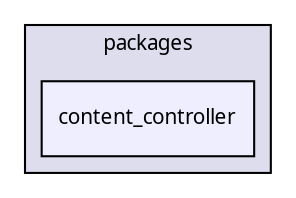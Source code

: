 digraph "packages/content/packages/content_controller/" {
  compound=true
  node [ fontsize="10", fontname="FreeSans.ttf"];
  edge [ labelfontsize="10", labelfontname="FreeSans.ttf"];
  subgraph clusterdir_ca0912b424547966c43d290d7ad09429 {
    graph [ bgcolor="#ddddee", pencolor="black", label="packages" fontname="FreeSans.ttf", fontsize="10", URL="dir_ca0912b424547966c43d290d7ad09429.html"]
  dir_2bf287c5c5f8a0d63e35838353aa83c3 [shape=box, label="content_controller", style="filled", fillcolor="#eeeeff", pencolor="black", URL="dir_2bf287c5c5f8a0d63e35838353aa83c3.html"];
  }
}
